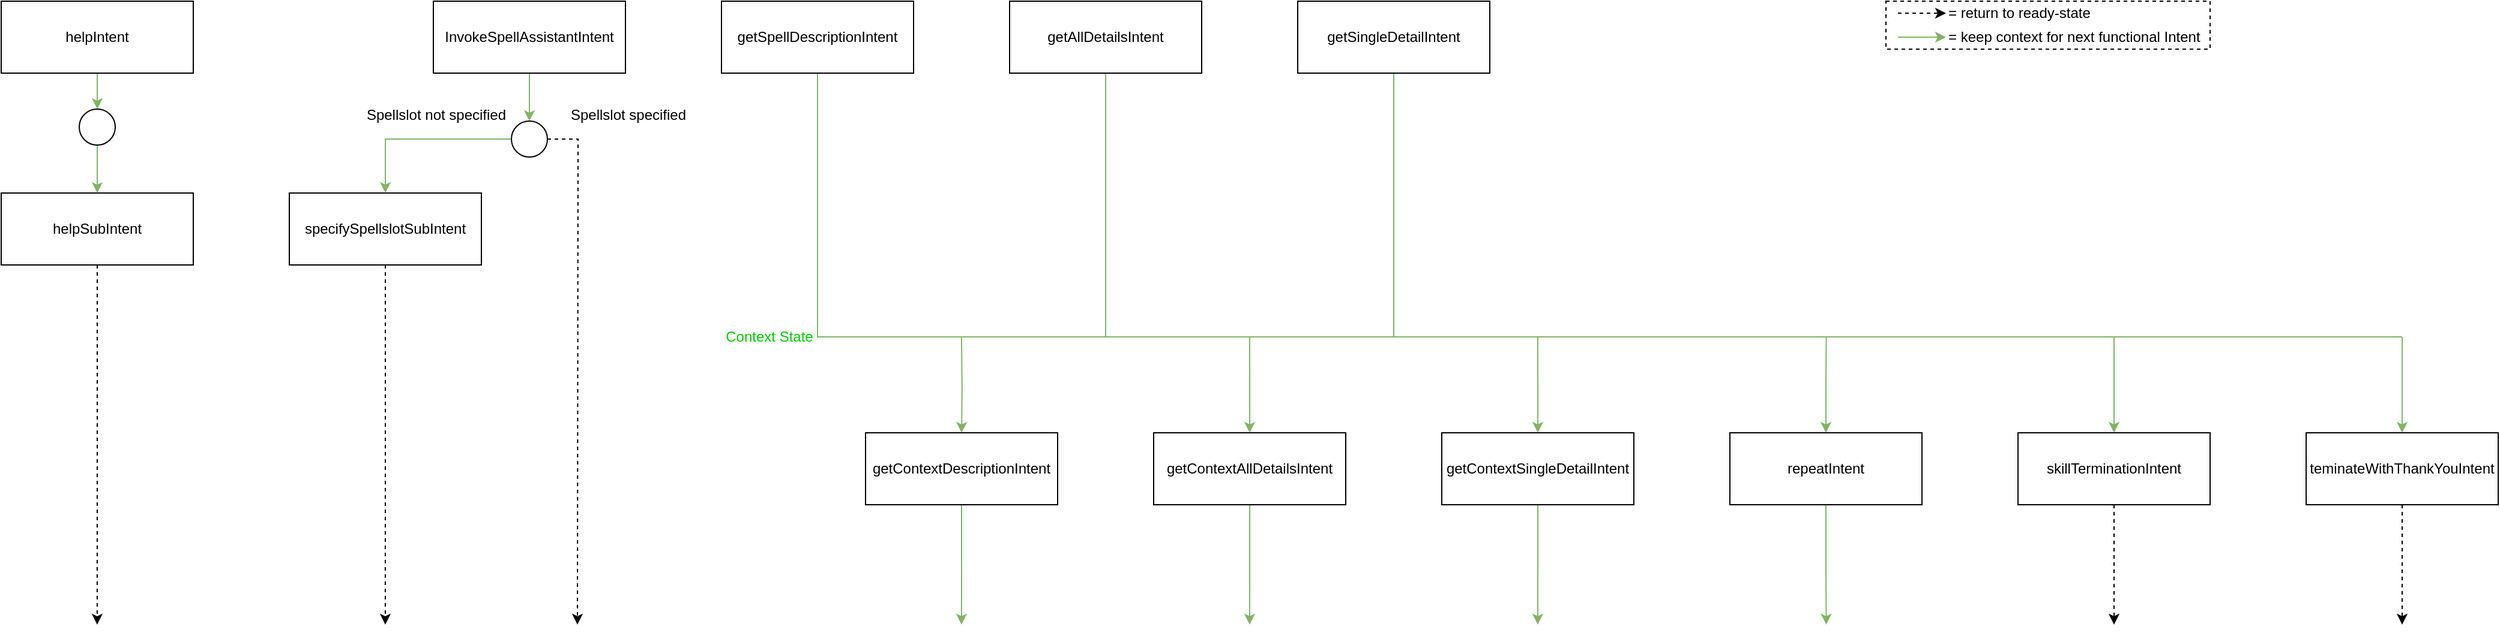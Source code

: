 <mxfile version="14.1.8" type="device"><diagram id="jQs6yxECspEw916ndls4" name="Seite-1"><mxGraphModel dx="724" dy="2320" grid="1" gridSize="10" guides="1" tooltips="1" connect="1" arrows="1" fold="1" page="1" pageScale="1" pageWidth="827" pageHeight="1169" math="0" shadow="0"><root><mxCell id="0"/><mxCell id="1" parent="0"/><mxCell id="HdAeh4qbqGSW-Bejk3lR-7" value="" style="rounded=0;whiteSpace=wrap;html=1;fontColor=#00CC00;fillColor=none;dashed=1;" vertex="1" parent="1"><mxGeometry x="2410" y="-880" width="270" height="40" as="geometry"/></mxCell><mxCell id="MGvzKNlJy8ga0nyBK8fZ-81" style="edgeStyle=orthogonalEdgeStyle;rounded=0;orthogonalLoop=1;jettySize=auto;html=1;exitX=0.5;exitY=1;exitDx=0;exitDy=0;entryX=0.5;entryY=0;entryDx=0;entryDy=0;endArrow=classic;endFill=1;strokeColor=#82b366;fillColor=#d5e8d4;" parent="1" source="MGvzKNlJy8ga0nyBK8fZ-18" target="MGvzKNlJy8ga0nyBK8fZ-75" edge="1"><mxGeometry relative="1" as="geometry"/></mxCell><mxCell id="MGvzKNlJy8ga0nyBK8fZ-18" value="helpIntent" style="rounded=0;whiteSpace=wrap;html=1;" parent="1" vertex="1"><mxGeometry x="840" y="-880" width="160" height="60" as="geometry"/></mxCell><mxCell id="y3xUDOiN2P6re7Y66Ths-21" style="edgeStyle=orthogonalEdgeStyle;rounded=0;orthogonalLoop=1;jettySize=auto;html=1;exitX=0.5;exitY=1;exitDx=0;exitDy=0;endArrow=none;endFill=0;strokeColor=#82b366;fillColor=#d5e8d4;" parent="1" source="MGvzKNlJy8ga0nyBK8fZ-19" edge="1"><mxGeometry relative="1" as="geometry"><mxPoint x="1640.0" y="-600" as="targetPoint"/><Array as="points"><mxPoint x="1520" y="-600"/></Array></mxGeometry></mxCell><mxCell id="MGvzKNlJy8ga0nyBK8fZ-19" value="getSpellDescriptionIntent" style="rounded=0;whiteSpace=wrap;html=1;" parent="1" vertex="1"><mxGeometry x="1440" y="-880" width="160" height="60" as="geometry"/></mxCell><mxCell id="y3xUDOiN2P6re7Y66Ths-22" style="edgeStyle=orthogonalEdgeStyle;rounded=0;orthogonalLoop=1;jettySize=auto;html=1;exitX=0.5;exitY=1;exitDx=0;exitDy=0;endArrow=none;endFill=0;strokeColor=#82b366;fillColor=#d5e8d4;" parent="1" source="MGvzKNlJy8ga0nyBK8fZ-20" edge="1"><mxGeometry relative="1" as="geometry"><mxPoint x="1760" y="-600" as="targetPoint"/><Array as="points"><mxPoint x="1760" y="-710"/><mxPoint x="1760" y="-710"/></Array></mxGeometry></mxCell><mxCell id="MGvzKNlJy8ga0nyBK8fZ-20" value="getAllDetailsIntent" style="rounded=0;whiteSpace=wrap;html=1;" parent="1" vertex="1"><mxGeometry x="1680" y="-880" width="160" height="60" as="geometry"/></mxCell><mxCell id="y3xUDOiN2P6re7Y66Ths-23" style="edgeStyle=orthogonalEdgeStyle;rounded=0;orthogonalLoop=1;jettySize=auto;html=1;exitX=0.5;exitY=1;exitDx=0;exitDy=0;endArrow=none;endFill=0;strokeColor=#82b366;fillColor=#d5e8d4;" parent="1" source="MGvzKNlJy8ga0nyBK8fZ-21" edge="1"><mxGeometry relative="1" as="geometry"><mxPoint x="2000" y="-600" as="targetPoint"/><Array as="points"><mxPoint x="2000" y="-710"/><mxPoint x="2000" y="-710"/></Array></mxGeometry></mxCell><mxCell id="MGvzKNlJy8ga0nyBK8fZ-21" value="getSingleDetailIntent" style="rounded=0;whiteSpace=wrap;html=1;" parent="1" vertex="1"><mxGeometry x="1920" y="-880" width="160" height="60" as="geometry"/></mxCell><mxCell id="VpkuCTAzcdKKamtgVb58-14" style="edgeStyle=orthogonalEdgeStyle;rounded=0;orthogonalLoop=1;jettySize=auto;html=1;exitX=0.5;exitY=1;exitDx=0;exitDy=0;entryX=0.5;entryY=0;entryDx=0;entryDy=0;strokeColor=#82b366;fillColor=#d5e8d4;" parent="1" source="MGvzKNlJy8ga0nyBK8fZ-30" target="VpkuCTAzcdKKamtgVb58-12" edge="1"><mxGeometry relative="1" as="geometry"/></mxCell><mxCell id="MGvzKNlJy8ga0nyBK8fZ-30" value="InvokeSpellAssistantIntent" style="rounded=0;whiteSpace=wrap;html=1;" parent="1" vertex="1"><mxGeometry x="1200" y="-880" width="160" height="60" as="geometry"/></mxCell><mxCell id="HdAeh4qbqGSW-Bejk3lR-1" style="edgeStyle=orthogonalEdgeStyle;rounded=0;orthogonalLoop=1;jettySize=auto;html=1;exitX=0.5;exitY=0;exitDx=0;exitDy=0;startArrow=classic;startFill=1;endArrow=none;endFill=0;fillColor=#d5e8d4;strokeColor=#82b366;" edge="1" parent="1" source="MGvzKNlJy8ga0nyBK8fZ-42"><mxGeometry relative="1" as="geometry"><mxPoint x="2360.429" y="-600" as="targetPoint"/><Array as="points"><mxPoint x="2600" y="-600"/></Array></mxGeometry></mxCell><mxCell id="HdAeh4qbqGSW-Bejk3lR-3" style="edgeStyle=orthogonalEdgeStyle;rounded=0;orthogonalLoop=1;jettySize=auto;html=1;exitX=0.5;exitY=1;exitDx=0;exitDy=0;dashed=1;startArrow=none;startFill=0;endArrow=classic;endFill=1;" edge="1" parent="1" source="MGvzKNlJy8ga0nyBK8fZ-42"><mxGeometry relative="1" as="geometry"><mxPoint x="2600" y="-360" as="targetPoint"/></mxGeometry></mxCell><mxCell id="MGvzKNlJy8ga0nyBK8fZ-42" value="skillTerminationIntent" style="rounded=0;whiteSpace=wrap;html=1;" parent="1" vertex="1"><mxGeometry x="2520" y="-520" width="160" height="60" as="geometry"/></mxCell><mxCell id="MGvzKNlJy8ga0nyBK8fZ-69" value="" style="endArrow=classic;dashed=1;html=1;endFill=1;" parent="1" edge="1"><mxGeometry width="50" height="50" relative="1" as="geometry"><mxPoint x="2420" y="-870" as="sourcePoint"/><mxPoint x="2460" y="-870" as="targetPoint"/></mxGeometry></mxCell><mxCell id="MGvzKNlJy8ga0nyBK8fZ-70" value="= return to ready-state" style="text;html=1;strokeColor=none;fillColor=none;align=left;verticalAlign=middle;whiteSpace=wrap;rounded=0;" parent="1" vertex="1"><mxGeometry x="2460" y="-880" width="130" height="20" as="geometry"/></mxCell><mxCell id="y3xUDOiN2P6re7Y66Ths-39" style="edgeStyle=orthogonalEdgeStyle;rounded=0;orthogonalLoop=1;jettySize=auto;html=1;exitX=0.5;exitY=1;exitDx=0;exitDy=0;dashed=1;endArrow=classic;endFill=1;strokeColor=#000000;" parent="1" source="MGvzKNlJy8ga0nyBK8fZ-72" edge="1"><mxGeometry relative="1" as="geometry"><mxPoint x="919.941" y="-360" as="targetPoint"/></mxGeometry></mxCell><mxCell id="MGvzKNlJy8ga0nyBK8fZ-72" value="helpSubIntent" style="rounded=0;whiteSpace=wrap;html=1;" parent="1" vertex="1"><mxGeometry x="840" y="-720" width="160" height="60" as="geometry"/></mxCell><mxCell id="MGvzKNlJy8ga0nyBK8fZ-82" style="edgeStyle=orthogonalEdgeStyle;rounded=0;orthogonalLoop=1;jettySize=auto;html=1;exitX=0.5;exitY=1;exitDx=0;exitDy=0;entryX=0.5;entryY=0;entryDx=0;entryDy=0;endArrow=classic;endFill=1;strokeColor=#82b366;fillColor=#d5e8d4;" parent="1" source="MGvzKNlJy8ga0nyBK8fZ-75" target="MGvzKNlJy8ga0nyBK8fZ-72" edge="1"><mxGeometry relative="1" as="geometry"/></mxCell><mxCell id="MGvzKNlJy8ga0nyBK8fZ-75" value="" style="ellipse;whiteSpace=wrap;html=1;aspect=fixed;" parent="1" vertex="1"><mxGeometry x="905" y="-790" width="30" height="30" as="geometry"/></mxCell><mxCell id="VpkuCTAzcdKKamtgVb58-5" value="" style="endArrow=classic;html=1;fillColor=#d5e8d4;strokeColor=#82b366;endFill=1;" parent="1" edge="1"><mxGeometry width="50" height="50" relative="1" as="geometry"><mxPoint x="2420" y="-850" as="sourcePoint"/><mxPoint x="2460" y="-850" as="targetPoint"/></mxGeometry></mxCell><mxCell id="VpkuCTAzcdKKamtgVb58-6" value="= keep context for next functional Intent&amp;nbsp;" style="text;html=1;strokeColor=none;fillColor=none;align=left;verticalAlign=middle;whiteSpace=wrap;rounded=0;" parent="1" vertex="1"><mxGeometry x="2460" y="-860" width="230" height="20" as="geometry"/></mxCell><mxCell id="y3xUDOiN2P6re7Y66Ths-37" style="edgeStyle=orthogonalEdgeStyle;rounded=0;orthogonalLoop=1;jettySize=auto;html=1;exitX=0.5;exitY=1;exitDx=0;exitDy=0;endArrow=classic;endFill=1;strokeColor=#000000;dashed=1;" parent="1" source="VpkuCTAzcdKKamtgVb58-9" edge="1"><mxGeometry relative="1" as="geometry"><mxPoint x="1159.941" y="-360" as="targetPoint"/></mxGeometry></mxCell><mxCell id="VpkuCTAzcdKKamtgVb58-9" value="specifySpellslotSubIntent" style="rounded=0;whiteSpace=wrap;html=1;" parent="1" vertex="1"><mxGeometry x="1080" y="-720" width="160" height="60" as="geometry"/></mxCell><mxCell id="VpkuCTAzcdKKamtgVb58-13" style="edgeStyle=orthogonalEdgeStyle;rounded=0;orthogonalLoop=1;jettySize=auto;html=1;exitX=0;exitY=0.5;exitDx=0;exitDy=0;entryX=0.5;entryY=0;entryDx=0;entryDy=0;strokeColor=#82b366;fillColor=#d5e8d4;" parent="1" source="VpkuCTAzcdKKamtgVb58-12" target="VpkuCTAzcdKKamtgVb58-9" edge="1"><mxGeometry relative="1" as="geometry"/></mxCell><mxCell id="y3xUDOiN2P6re7Y66Ths-38" style="edgeStyle=orthogonalEdgeStyle;rounded=0;orthogonalLoop=1;jettySize=auto;html=1;exitX=1;exitY=0.5;exitDx=0;exitDy=0;dashed=1;endArrow=classic;endFill=1;strokeColor=#000000;" parent="1" source="VpkuCTAzcdKKamtgVb58-12" edge="1"><mxGeometry relative="1" as="geometry"><mxPoint x="1320" y="-360" as="targetPoint"/></mxGeometry></mxCell><mxCell id="VpkuCTAzcdKKamtgVb58-12" value="" style="ellipse;whiteSpace=wrap;html=1;aspect=fixed;" parent="1" vertex="1"><mxGeometry x="1265" y="-780" width="30" height="30" as="geometry"/></mxCell><mxCell id="VpkuCTAzcdKKamtgVb58-17" value="Spellslot specified" style="text;html=1;strokeColor=none;fillColor=none;align=center;verticalAlign=middle;whiteSpace=wrap;rounded=0;" parent="1" vertex="1"><mxGeometry x="1310" y="-800" width="105" height="30" as="geometry"/></mxCell><mxCell id="VpkuCTAzcdKKamtgVb58-18" value="Spellslot not specified" style="text;html=1;strokeColor=none;fillColor=none;align=center;verticalAlign=middle;whiteSpace=wrap;rounded=0;" parent="1" vertex="1"><mxGeometry x="1140" y="-800" width="125" height="30" as="geometry"/></mxCell><mxCell id="y3xUDOiN2P6re7Y66Ths-24" style="edgeStyle=orthogonalEdgeStyle;rounded=0;orthogonalLoop=1;jettySize=auto;html=1;exitX=0.5;exitY=0;exitDx=0;exitDy=0;endArrow=classic;endFill=1;strokeColor=#82b366;fillColor=#d5e8d4;entryX=0.5;entryY=0;entryDx=0;entryDy=0;" parent="1" target="y3xUDOiN2P6re7Y66Ths-1" edge="1"><mxGeometry relative="1" as="geometry"><mxPoint x="1639.941" y="-600" as="sourcePoint"/></mxGeometry></mxCell><mxCell id="y3xUDOiN2P6re7Y66Ths-29" style="edgeStyle=orthogonalEdgeStyle;rounded=0;orthogonalLoop=1;jettySize=auto;html=1;exitX=0.5;exitY=1;exitDx=0;exitDy=0;endArrow=classic;endFill=1;fillColor=#d5e8d4;strokeColor=#82b366;" parent="1" source="y3xUDOiN2P6re7Y66Ths-1" edge="1"><mxGeometry relative="1" as="geometry"><mxPoint x="1639.941" y="-360" as="targetPoint"/></mxGeometry></mxCell><mxCell id="y3xUDOiN2P6re7Y66Ths-1" value="getContextDescriptionIntent" style="rounded=0;whiteSpace=wrap;html=1;" parent="1" vertex="1"><mxGeometry x="1560" y="-520" width="160" height="60" as="geometry"/></mxCell><mxCell id="y3xUDOiN2P6re7Y66Ths-25" style="edgeStyle=orthogonalEdgeStyle;rounded=0;orthogonalLoop=1;jettySize=auto;html=1;exitX=0.5;exitY=0;exitDx=0;exitDy=0;endArrow=none;endFill=0;strokeColor=#82b366;fillColor=#d5e8d4;startArrow=classic;startFill=1;" parent="1" source="y3xUDOiN2P6re7Y66Ths-2" edge="1"><mxGeometry relative="1" as="geometry"><mxPoint x="1879.941" y="-600" as="targetPoint"/></mxGeometry></mxCell><mxCell id="y3xUDOiN2P6re7Y66Ths-30" style="edgeStyle=orthogonalEdgeStyle;rounded=0;orthogonalLoop=1;jettySize=auto;html=1;exitX=0.5;exitY=1;exitDx=0;exitDy=0;endArrow=classic;endFill=1;strokeColor=#82b366;fillColor=#d5e8d4;" parent="1" source="y3xUDOiN2P6re7Y66Ths-2" edge="1"><mxGeometry relative="1" as="geometry"><mxPoint x="1879.941" y="-360" as="targetPoint"/></mxGeometry></mxCell><mxCell id="y3xUDOiN2P6re7Y66Ths-2" value="getContextAllDetailsIntent" style="rounded=0;whiteSpace=wrap;html=1;" parent="1" vertex="1"><mxGeometry x="1800" y="-520" width="160" height="60" as="geometry"/></mxCell><mxCell id="y3xUDOiN2P6re7Y66Ths-26" style="edgeStyle=orthogonalEdgeStyle;rounded=0;orthogonalLoop=1;jettySize=auto;html=1;exitX=0.5;exitY=0;exitDx=0;exitDy=0;endArrow=none;endFill=0;strokeColor=#82b366;fillColor=#d5e8d4;startArrow=classic;startFill=1;" parent="1" source="y3xUDOiN2P6re7Y66Ths-3" edge="1"><mxGeometry relative="1" as="geometry"><mxPoint x="2119.941" y="-600" as="targetPoint"/></mxGeometry></mxCell><mxCell id="y3xUDOiN2P6re7Y66Ths-31" style="edgeStyle=orthogonalEdgeStyle;rounded=0;orthogonalLoop=1;jettySize=auto;html=1;exitX=0.5;exitY=1;exitDx=0;exitDy=0;endArrow=classic;endFill=1;strokeColor=#82b366;fillColor=#d5e8d4;" parent="1" source="y3xUDOiN2P6re7Y66Ths-3" edge="1"><mxGeometry relative="1" as="geometry"><mxPoint x="2119.941" y="-360" as="targetPoint"/></mxGeometry></mxCell><mxCell id="y3xUDOiN2P6re7Y66Ths-3" value="getContextSingleDetailIntent" style="rounded=0;whiteSpace=wrap;html=1;" parent="1" vertex="1"><mxGeometry x="2040" y="-520" width="160" height="60" as="geometry"/></mxCell><mxCell id="HdAeh4qbqGSW-Bejk3lR-2" style="edgeStyle=orthogonalEdgeStyle;rounded=0;orthogonalLoop=1;jettySize=auto;html=1;exitX=0.5;exitY=0;exitDx=0;exitDy=0;startArrow=classic;startFill=1;endArrow=none;endFill=0;fillColor=#d5e8d4;strokeColor=#82b366;" edge="1" parent="1" source="y3xUDOiN2P6re7Y66Ths-9"><mxGeometry relative="1" as="geometry"><mxPoint x="2840" y="-600" as="targetPoint"/></mxGeometry></mxCell><mxCell id="HdAeh4qbqGSW-Bejk3lR-4" style="edgeStyle=orthogonalEdgeStyle;rounded=0;orthogonalLoop=1;jettySize=auto;html=1;exitX=0.5;exitY=1;exitDx=0;exitDy=0;dashed=1;startArrow=none;startFill=0;endArrow=classic;endFill=1;" edge="1" parent="1" source="y3xUDOiN2P6re7Y66Ths-9"><mxGeometry relative="1" as="geometry"><mxPoint x="2840" y="-360" as="targetPoint"/></mxGeometry></mxCell><mxCell id="y3xUDOiN2P6re7Y66Ths-9" value="teminateWithThankYouIntent" style="rounded=0;whiteSpace=wrap;html=1;" parent="1" vertex="1"><mxGeometry x="2760" y="-520" width="160" height="60" as="geometry"/></mxCell><mxCell id="y3xUDOiN2P6re7Y66Ths-19" value="" style="endArrow=none;html=1;fillColor=#d5e8d4;strokeColor=#82b366;" parent="1" edge="1"><mxGeometry width="50" height="50" relative="1" as="geometry"><mxPoint x="1640" y="-600" as="sourcePoint"/><mxPoint x="2840" y="-600" as="targetPoint"/></mxGeometry></mxCell><mxCell id="HdAeh4qbqGSW-Bejk3lR-6" value="Context State" style="text;html=1;align=center;verticalAlign=middle;whiteSpace=wrap;rounded=0;fontColor=#00CC00;" vertex="1" parent="1"><mxGeometry x="1440" y="-610" width="80" height="20" as="geometry"/></mxCell><mxCell id="HdAeh4qbqGSW-Bejk3lR-9" style="edgeStyle=orthogonalEdgeStyle;rounded=0;orthogonalLoop=1;jettySize=auto;html=1;exitX=0.5;exitY=0;exitDx=0;exitDy=0;startArrow=classic;startFill=1;endArrow=none;endFill=0;fontColor=#00CC00;fillColor=#d5e8d4;strokeColor=#82b366;" edge="1" parent="1" source="HdAeh4qbqGSW-Bejk3lR-8"><mxGeometry relative="1" as="geometry"><mxPoint x="2360.286" y="-600" as="targetPoint"/></mxGeometry></mxCell><mxCell id="HdAeh4qbqGSW-Bejk3lR-10" style="edgeStyle=orthogonalEdgeStyle;rounded=0;orthogonalLoop=1;jettySize=auto;html=1;exitX=0.5;exitY=1;exitDx=0;exitDy=0;startArrow=none;startFill=0;endArrow=classic;endFill=1;fontColor=#00CC00;fillColor=#d5e8d4;strokeColor=#82b366;" edge="1" parent="1" source="HdAeh4qbqGSW-Bejk3lR-8"><mxGeometry relative="1" as="geometry"><mxPoint x="2360.286" y="-360.0" as="targetPoint"/></mxGeometry></mxCell><mxCell id="HdAeh4qbqGSW-Bejk3lR-8" value="repeatIntent" style="rounded=0;whiteSpace=wrap;html=1;" vertex="1" parent="1"><mxGeometry x="2280" y="-520" width="160" height="60" as="geometry"/></mxCell></root></mxGraphModel></diagram></mxfile>